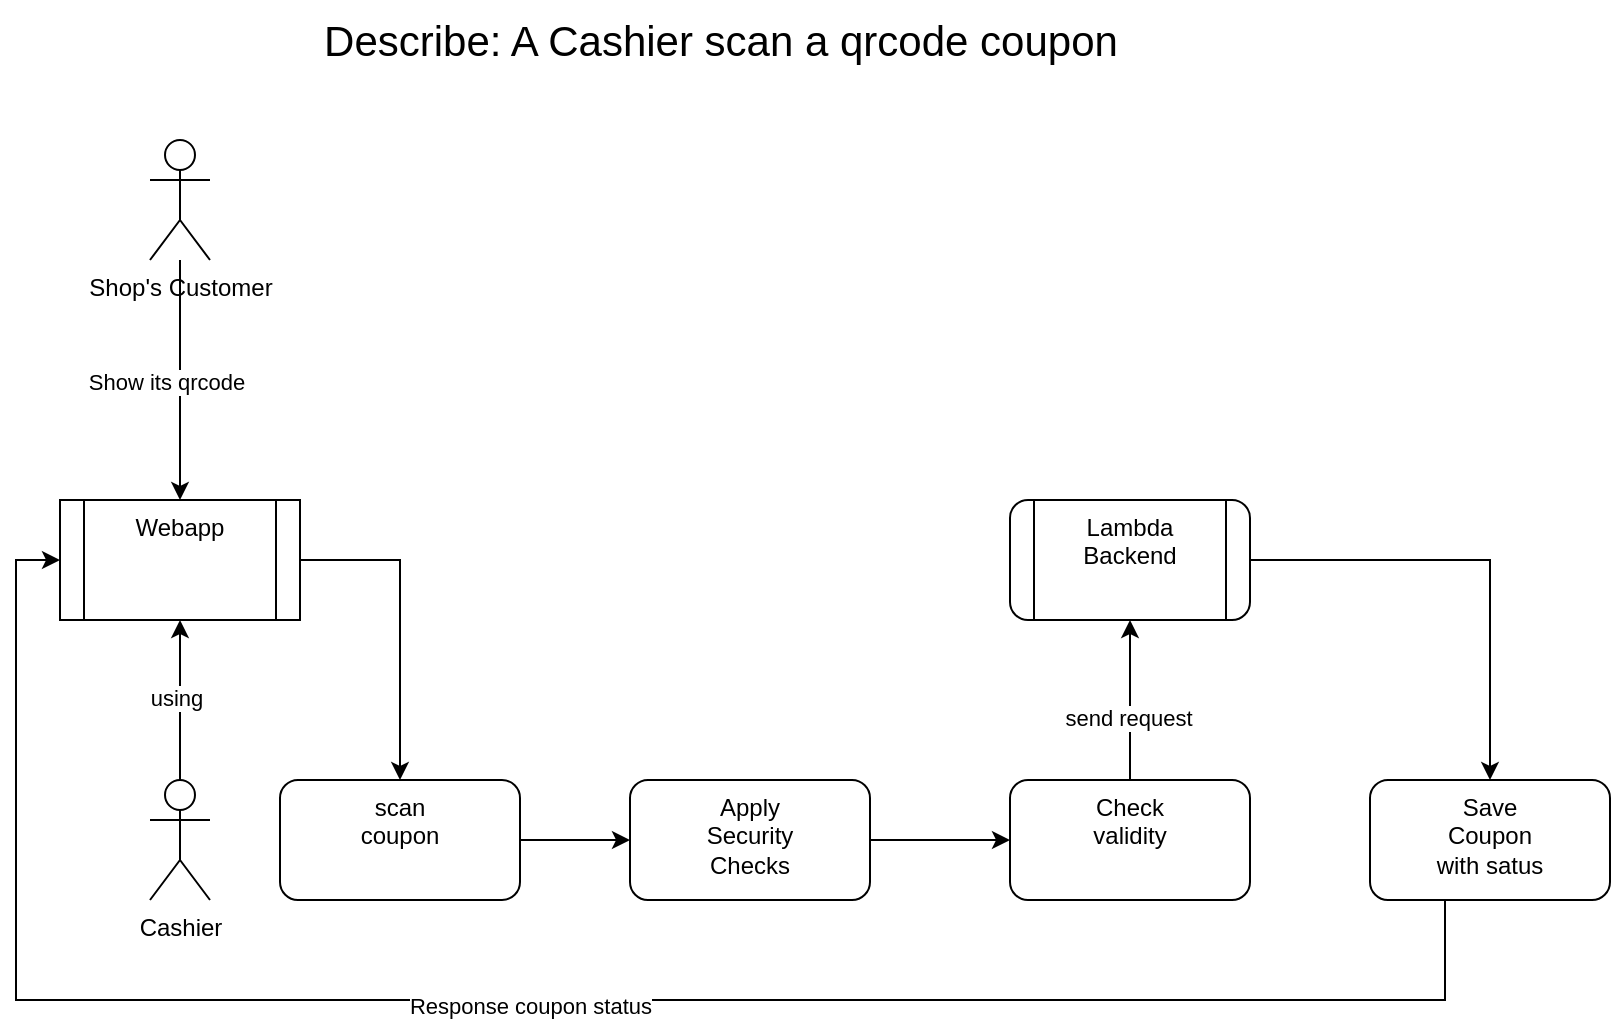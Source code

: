 <mxfile version="26.2.2">
  <diagram name="Page-1" id="-gHhtynBYUUBPTqvhVFJ">
    <mxGraphModel dx="874" dy="1583" grid="1" gridSize="10" guides="1" tooltips="1" connect="1" arrows="1" fold="1" page="1" pageScale="1" pageWidth="850" pageHeight="1100" math="0" shadow="0">
      <root>
        <mxCell id="0" />
        <mxCell id="1" parent="0" />
        <mxCell id="2hq3gFtp2GpSwsrjaMzX-19" value="" style="edgeStyle=orthogonalEdgeStyle;rounded=0;orthogonalLoop=1;jettySize=auto;html=1;exitX=1;exitY=0.5;exitDx=0;exitDy=0;" parent="1" source="I81Et_k_NmvjJubmhsC7-2" target="2hq3gFtp2GpSwsrjaMzX-2" edge="1">
          <mxGeometry relative="1" as="geometry" />
        </mxCell>
        <mxCell id="I81Et_k_NmvjJubmhsC7-3" value="" style="edgeStyle=orthogonalEdgeStyle;rounded=0;orthogonalLoop=1;jettySize=auto;html=1;" edge="1" parent="1" source="2hq3gFtp2GpSwsrjaMzX-1" target="I81Et_k_NmvjJubmhsC7-2">
          <mxGeometry relative="1" as="geometry" />
        </mxCell>
        <mxCell id="I81Et_k_NmvjJubmhsC7-4" value="using" style="edgeLabel;html=1;align=center;verticalAlign=middle;resizable=0;points=[];" vertex="1" connectable="0" parent="I81Et_k_NmvjJubmhsC7-3">
          <mxGeometry x="0.025" y="2" relative="1" as="geometry">
            <mxPoint as="offset" />
          </mxGeometry>
        </mxCell>
        <mxCell id="2hq3gFtp2GpSwsrjaMzX-1" value="Cashier" style="shape=umlActor;verticalLabelPosition=bottom;verticalAlign=top;html=1;outlineConnect=0;" parent="1" vertex="1">
          <mxGeometry x="100" y="70" width="30" height="60" as="geometry" />
        </mxCell>
        <mxCell id="2hq3gFtp2GpSwsrjaMzX-16" value="" style="edgeStyle=orthogonalEdgeStyle;rounded=0;orthogonalLoop=1;jettySize=auto;html=1;" parent="1" source="2hq3gFtp2GpSwsrjaMzX-2" target="2hq3gFtp2GpSwsrjaMzX-15" edge="1">
          <mxGeometry relative="1" as="geometry" />
        </mxCell>
        <mxCell id="2hq3gFtp2GpSwsrjaMzX-2" value="scan&lt;div&gt;coupon&lt;/div&gt;" style="rounded=1;whiteSpace=wrap;html=1;verticalAlign=top;" parent="1" vertex="1">
          <mxGeometry x="165" y="70" width="120" height="60" as="geometry" />
        </mxCell>
        <mxCell id="I81Et_k_NmvjJubmhsC7-6" value="" style="edgeStyle=orthogonalEdgeStyle;rounded=0;orthogonalLoop=1;jettySize=auto;html=1;" edge="1" parent="1" source="2hq3gFtp2GpSwsrjaMzX-8" target="I81Et_k_NmvjJubmhsC7-5">
          <mxGeometry relative="1" as="geometry" />
        </mxCell>
        <mxCell id="I81Et_k_NmvjJubmhsC7-8" value="send request" style="edgeLabel;html=1;align=center;verticalAlign=middle;resizable=0;points=[];" vertex="1" connectable="0" parent="I81Et_k_NmvjJubmhsC7-6">
          <mxGeometry x="-0.225" y="1" relative="1" as="geometry">
            <mxPoint as="offset" />
          </mxGeometry>
        </mxCell>
        <mxCell id="2hq3gFtp2GpSwsrjaMzX-8" value="Check&lt;div&gt;validity&lt;/div&gt;" style="whiteSpace=wrap;html=1;verticalAlign=top;rounded=1;" parent="1" vertex="1">
          <mxGeometry x="530" y="70" width="120" height="60" as="geometry" />
        </mxCell>
        <mxCell id="2hq3gFtp2GpSwsrjaMzX-10" value="Save&lt;div&gt;Coupon&lt;/div&gt;&lt;div&gt;with satus&lt;/div&gt;" style="whiteSpace=wrap;html=1;verticalAlign=top;rounded=1;" parent="1" vertex="1">
          <mxGeometry x="710" y="70" width="120" height="60" as="geometry" />
        </mxCell>
        <mxCell id="2hq3gFtp2GpSwsrjaMzX-13" style="edgeStyle=orthogonalEdgeStyle;rounded=0;orthogonalLoop=1;jettySize=auto;html=1;exitX=0.5;exitY=1;exitDx=0;exitDy=0;entryX=0;entryY=0.5;entryDx=0;entryDy=0;" parent="1" target="I81Et_k_NmvjJubmhsC7-2" edge="1">
          <mxGeometry relative="1" as="geometry">
            <mxPoint x="747.5" y="130" as="sourcePoint" />
            <mxPoint x="32.5" y="-40" as="targetPoint" />
            <Array as="points">
              <mxPoint x="748" y="180" />
              <mxPoint x="33" y="180" />
              <mxPoint x="33" y="-40" />
            </Array>
          </mxGeometry>
        </mxCell>
        <mxCell id="2hq3gFtp2GpSwsrjaMzX-14" value="Response coupon status" style="edgeLabel;html=1;align=center;verticalAlign=middle;resizable=0;points=[];" parent="2hq3gFtp2GpSwsrjaMzX-13" vertex="1" connectable="0">
          <mxGeometry x="0.009" y="3" relative="1" as="geometry">
            <mxPoint as="offset" />
          </mxGeometry>
        </mxCell>
        <mxCell id="2hq3gFtp2GpSwsrjaMzX-17" value="" style="edgeStyle=orthogonalEdgeStyle;rounded=0;orthogonalLoop=1;jettySize=auto;html=1;" parent="1" source="2hq3gFtp2GpSwsrjaMzX-15" target="2hq3gFtp2GpSwsrjaMzX-8" edge="1">
          <mxGeometry relative="1" as="geometry" />
        </mxCell>
        <mxCell id="2hq3gFtp2GpSwsrjaMzX-15" value="Apply&lt;div&gt;Security&lt;/div&gt;&lt;div&gt;Checks&lt;/div&gt;" style="whiteSpace=wrap;html=1;verticalAlign=top;rounded=1;" parent="1" vertex="1">
          <mxGeometry x="340" y="70" width="120" height="60" as="geometry" />
        </mxCell>
        <mxCell id="I81Et_k_NmvjJubmhsC7-1" value="&lt;font style=&quot;font-size: 21px;&quot;&gt;Describe: A Cashier scan a qrcode coupon&lt;/font&gt;" style="text;html=1;align=center;verticalAlign=middle;resizable=0;points=[];autosize=1;strokeColor=none;fillColor=none;" vertex="1" parent="1">
          <mxGeometry x="175" y="-320" width="420" height="40" as="geometry" />
        </mxCell>
        <mxCell id="I81Et_k_NmvjJubmhsC7-2" value="Webapp" style="shape=process;whiteSpace=wrap;html=1;backgroundOutline=1;verticalAlign=top;" vertex="1" parent="1">
          <mxGeometry x="55" y="-70" width="120" height="60" as="geometry" />
        </mxCell>
        <mxCell id="I81Et_k_NmvjJubmhsC7-7" style="edgeStyle=orthogonalEdgeStyle;rounded=0;orthogonalLoop=1;jettySize=auto;html=1;" edge="1" parent="1" source="I81Et_k_NmvjJubmhsC7-5" target="2hq3gFtp2GpSwsrjaMzX-10">
          <mxGeometry relative="1" as="geometry" />
        </mxCell>
        <mxCell id="I81Et_k_NmvjJubmhsC7-5" value="Lambda&lt;div&gt;Backend&lt;/div&gt;" style="shape=process;whiteSpace=wrap;html=1;backgroundOutline=1;verticalAlign=top;rounded=1;" vertex="1" parent="1">
          <mxGeometry x="530" y="-70" width="120" height="60" as="geometry" />
        </mxCell>
        <mxCell id="I81Et_k_NmvjJubmhsC7-10" style="edgeStyle=orthogonalEdgeStyle;rounded=0;orthogonalLoop=1;jettySize=auto;html=1;entryX=0.5;entryY=0;entryDx=0;entryDy=0;" edge="1" parent="1" source="I81Et_k_NmvjJubmhsC7-9" target="I81Et_k_NmvjJubmhsC7-2">
          <mxGeometry relative="1" as="geometry" />
        </mxCell>
        <mxCell id="I81Et_k_NmvjJubmhsC7-11" value="Show its qrcode" style="edgeLabel;html=1;align=center;verticalAlign=middle;resizable=0;points=[];" vertex="1" connectable="0" parent="I81Et_k_NmvjJubmhsC7-10">
          <mxGeometry x="0.017" y="-7" relative="1" as="geometry">
            <mxPoint as="offset" />
          </mxGeometry>
        </mxCell>
        <mxCell id="I81Et_k_NmvjJubmhsC7-9" value="Shop&#39;s Customer" style="shape=umlActor;verticalLabelPosition=bottom;verticalAlign=top;html=1;outlineConnect=0;" vertex="1" parent="1">
          <mxGeometry x="100" y="-250" width="30" height="60" as="geometry" />
        </mxCell>
      </root>
    </mxGraphModel>
  </diagram>
</mxfile>

